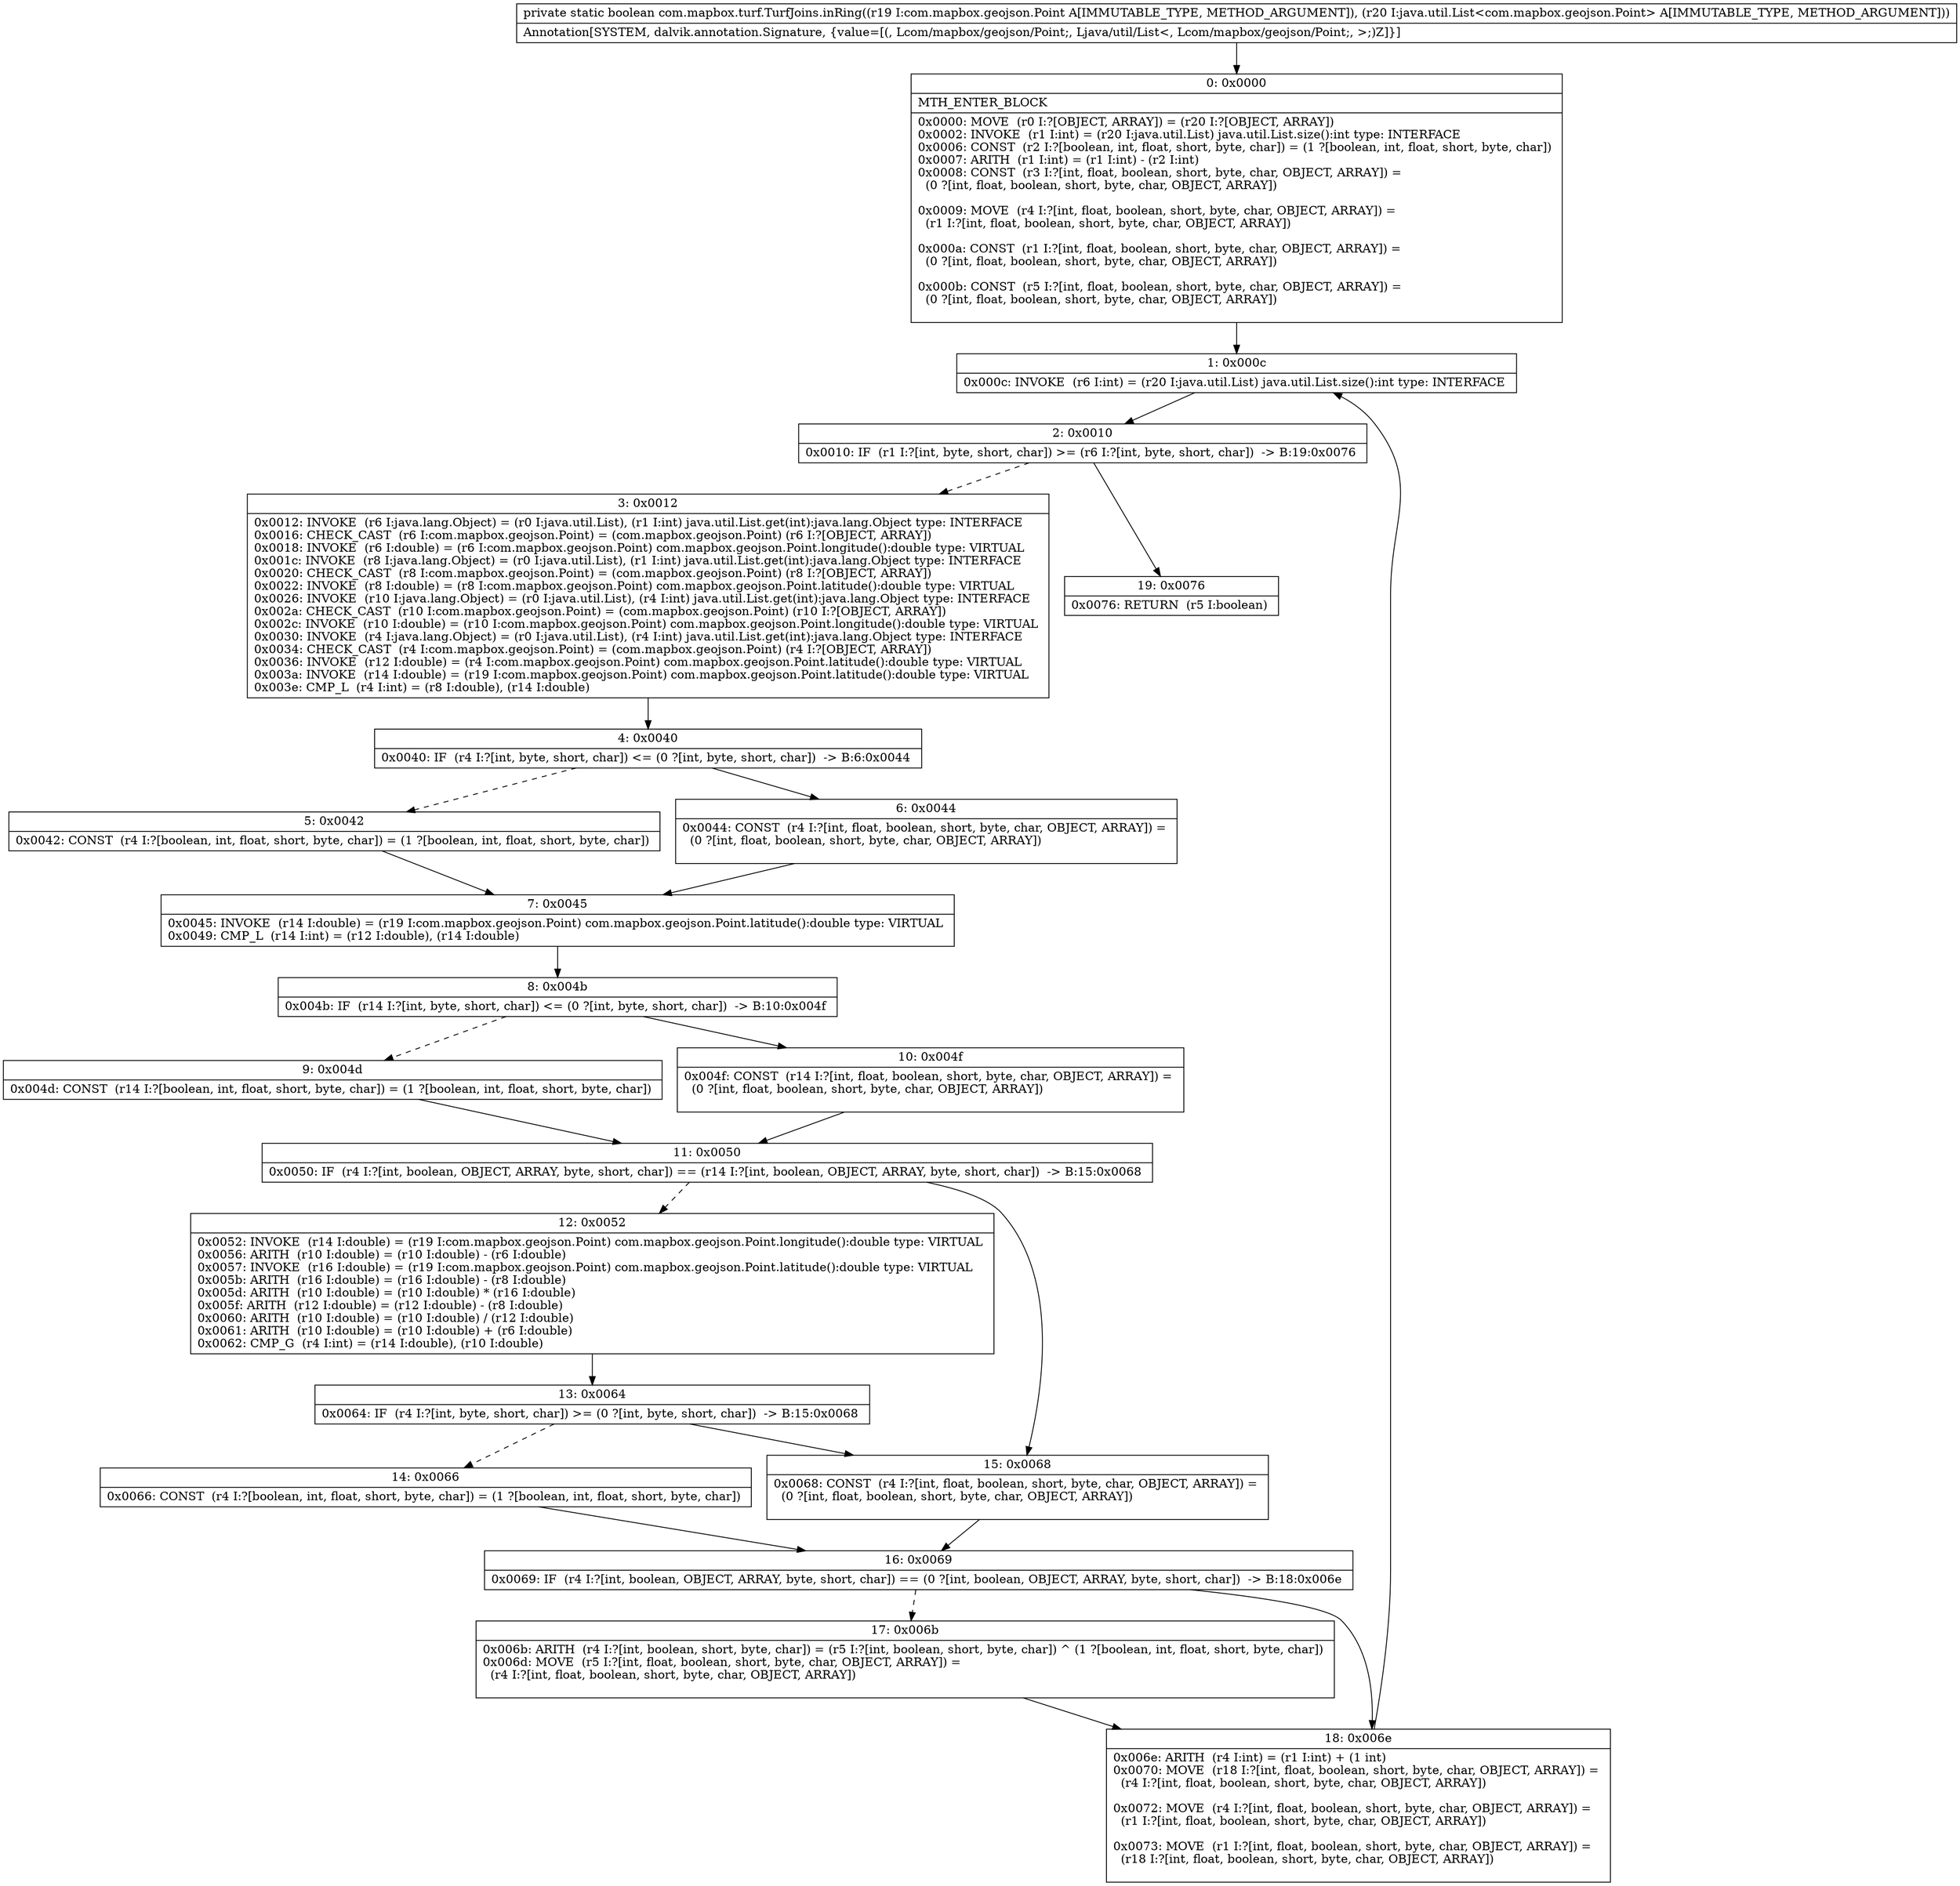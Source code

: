 digraph "CFG forcom.mapbox.turf.TurfJoins.inRing(Lcom\/mapbox\/geojson\/Point;Ljava\/util\/List;)Z" {
Node_0 [shape=record,label="{0\:\ 0x0000|MTH_ENTER_BLOCK\l|0x0000: MOVE  (r0 I:?[OBJECT, ARRAY]) = (r20 I:?[OBJECT, ARRAY]) \l0x0002: INVOKE  (r1 I:int) = (r20 I:java.util.List) java.util.List.size():int type: INTERFACE \l0x0006: CONST  (r2 I:?[boolean, int, float, short, byte, char]) = (1 ?[boolean, int, float, short, byte, char]) \l0x0007: ARITH  (r1 I:int) = (r1 I:int) \- (r2 I:int) \l0x0008: CONST  (r3 I:?[int, float, boolean, short, byte, char, OBJECT, ARRAY]) = \l  (0 ?[int, float, boolean, short, byte, char, OBJECT, ARRAY])\l \l0x0009: MOVE  (r4 I:?[int, float, boolean, short, byte, char, OBJECT, ARRAY]) = \l  (r1 I:?[int, float, boolean, short, byte, char, OBJECT, ARRAY])\l \l0x000a: CONST  (r1 I:?[int, float, boolean, short, byte, char, OBJECT, ARRAY]) = \l  (0 ?[int, float, boolean, short, byte, char, OBJECT, ARRAY])\l \l0x000b: CONST  (r5 I:?[int, float, boolean, short, byte, char, OBJECT, ARRAY]) = \l  (0 ?[int, float, boolean, short, byte, char, OBJECT, ARRAY])\l \l}"];
Node_1 [shape=record,label="{1\:\ 0x000c|0x000c: INVOKE  (r6 I:int) = (r20 I:java.util.List) java.util.List.size():int type: INTERFACE \l}"];
Node_2 [shape=record,label="{2\:\ 0x0010|0x0010: IF  (r1 I:?[int, byte, short, char]) \>= (r6 I:?[int, byte, short, char])  \-\> B:19:0x0076 \l}"];
Node_3 [shape=record,label="{3\:\ 0x0012|0x0012: INVOKE  (r6 I:java.lang.Object) = (r0 I:java.util.List), (r1 I:int) java.util.List.get(int):java.lang.Object type: INTERFACE \l0x0016: CHECK_CAST  (r6 I:com.mapbox.geojson.Point) = (com.mapbox.geojson.Point) (r6 I:?[OBJECT, ARRAY]) \l0x0018: INVOKE  (r6 I:double) = (r6 I:com.mapbox.geojson.Point) com.mapbox.geojson.Point.longitude():double type: VIRTUAL \l0x001c: INVOKE  (r8 I:java.lang.Object) = (r0 I:java.util.List), (r1 I:int) java.util.List.get(int):java.lang.Object type: INTERFACE \l0x0020: CHECK_CAST  (r8 I:com.mapbox.geojson.Point) = (com.mapbox.geojson.Point) (r8 I:?[OBJECT, ARRAY]) \l0x0022: INVOKE  (r8 I:double) = (r8 I:com.mapbox.geojson.Point) com.mapbox.geojson.Point.latitude():double type: VIRTUAL \l0x0026: INVOKE  (r10 I:java.lang.Object) = (r0 I:java.util.List), (r4 I:int) java.util.List.get(int):java.lang.Object type: INTERFACE \l0x002a: CHECK_CAST  (r10 I:com.mapbox.geojson.Point) = (com.mapbox.geojson.Point) (r10 I:?[OBJECT, ARRAY]) \l0x002c: INVOKE  (r10 I:double) = (r10 I:com.mapbox.geojson.Point) com.mapbox.geojson.Point.longitude():double type: VIRTUAL \l0x0030: INVOKE  (r4 I:java.lang.Object) = (r0 I:java.util.List), (r4 I:int) java.util.List.get(int):java.lang.Object type: INTERFACE \l0x0034: CHECK_CAST  (r4 I:com.mapbox.geojson.Point) = (com.mapbox.geojson.Point) (r4 I:?[OBJECT, ARRAY]) \l0x0036: INVOKE  (r12 I:double) = (r4 I:com.mapbox.geojson.Point) com.mapbox.geojson.Point.latitude():double type: VIRTUAL \l0x003a: INVOKE  (r14 I:double) = (r19 I:com.mapbox.geojson.Point) com.mapbox.geojson.Point.latitude():double type: VIRTUAL \l0x003e: CMP_L  (r4 I:int) = (r8 I:double), (r14 I:double) \l}"];
Node_4 [shape=record,label="{4\:\ 0x0040|0x0040: IF  (r4 I:?[int, byte, short, char]) \<= (0 ?[int, byte, short, char])  \-\> B:6:0x0044 \l}"];
Node_5 [shape=record,label="{5\:\ 0x0042|0x0042: CONST  (r4 I:?[boolean, int, float, short, byte, char]) = (1 ?[boolean, int, float, short, byte, char]) \l}"];
Node_6 [shape=record,label="{6\:\ 0x0044|0x0044: CONST  (r4 I:?[int, float, boolean, short, byte, char, OBJECT, ARRAY]) = \l  (0 ?[int, float, boolean, short, byte, char, OBJECT, ARRAY])\l \l}"];
Node_7 [shape=record,label="{7\:\ 0x0045|0x0045: INVOKE  (r14 I:double) = (r19 I:com.mapbox.geojson.Point) com.mapbox.geojson.Point.latitude():double type: VIRTUAL \l0x0049: CMP_L  (r14 I:int) = (r12 I:double), (r14 I:double) \l}"];
Node_8 [shape=record,label="{8\:\ 0x004b|0x004b: IF  (r14 I:?[int, byte, short, char]) \<= (0 ?[int, byte, short, char])  \-\> B:10:0x004f \l}"];
Node_9 [shape=record,label="{9\:\ 0x004d|0x004d: CONST  (r14 I:?[boolean, int, float, short, byte, char]) = (1 ?[boolean, int, float, short, byte, char]) \l}"];
Node_10 [shape=record,label="{10\:\ 0x004f|0x004f: CONST  (r14 I:?[int, float, boolean, short, byte, char, OBJECT, ARRAY]) = \l  (0 ?[int, float, boolean, short, byte, char, OBJECT, ARRAY])\l \l}"];
Node_11 [shape=record,label="{11\:\ 0x0050|0x0050: IF  (r4 I:?[int, boolean, OBJECT, ARRAY, byte, short, char]) == (r14 I:?[int, boolean, OBJECT, ARRAY, byte, short, char])  \-\> B:15:0x0068 \l}"];
Node_12 [shape=record,label="{12\:\ 0x0052|0x0052: INVOKE  (r14 I:double) = (r19 I:com.mapbox.geojson.Point) com.mapbox.geojson.Point.longitude():double type: VIRTUAL \l0x0056: ARITH  (r10 I:double) = (r10 I:double) \- (r6 I:double) \l0x0057: INVOKE  (r16 I:double) = (r19 I:com.mapbox.geojson.Point) com.mapbox.geojson.Point.latitude():double type: VIRTUAL \l0x005b: ARITH  (r16 I:double) = (r16 I:double) \- (r8 I:double) \l0x005d: ARITH  (r10 I:double) = (r10 I:double) * (r16 I:double) \l0x005f: ARITH  (r12 I:double) = (r12 I:double) \- (r8 I:double) \l0x0060: ARITH  (r10 I:double) = (r10 I:double) \/ (r12 I:double) \l0x0061: ARITH  (r10 I:double) = (r10 I:double) + (r6 I:double) \l0x0062: CMP_G  (r4 I:int) = (r14 I:double), (r10 I:double) \l}"];
Node_13 [shape=record,label="{13\:\ 0x0064|0x0064: IF  (r4 I:?[int, byte, short, char]) \>= (0 ?[int, byte, short, char])  \-\> B:15:0x0068 \l}"];
Node_14 [shape=record,label="{14\:\ 0x0066|0x0066: CONST  (r4 I:?[boolean, int, float, short, byte, char]) = (1 ?[boolean, int, float, short, byte, char]) \l}"];
Node_15 [shape=record,label="{15\:\ 0x0068|0x0068: CONST  (r4 I:?[int, float, boolean, short, byte, char, OBJECT, ARRAY]) = \l  (0 ?[int, float, boolean, short, byte, char, OBJECT, ARRAY])\l \l}"];
Node_16 [shape=record,label="{16\:\ 0x0069|0x0069: IF  (r4 I:?[int, boolean, OBJECT, ARRAY, byte, short, char]) == (0 ?[int, boolean, OBJECT, ARRAY, byte, short, char])  \-\> B:18:0x006e \l}"];
Node_17 [shape=record,label="{17\:\ 0x006b|0x006b: ARITH  (r4 I:?[int, boolean, short, byte, char]) = (r5 I:?[int, boolean, short, byte, char]) ^ (1 ?[boolean, int, float, short, byte, char]) \l0x006d: MOVE  (r5 I:?[int, float, boolean, short, byte, char, OBJECT, ARRAY]) = \l  (r4 I:?[int, float, boolean, short, byte, char, OBJECT, ARRAY])\l \l}"];
Node_18 [shape=record,label="{18\:\ 0x006e|0x006e: ARITH  (r4 I:int) = (r1 I:int) + (1 int) \l0x0070: MOVE  (r18 I:?[int, float, boolean, short, byte, char, OBJECT, ARRAY]) = \l  (r4 I:?[int, float, boolean, short, byte, char, OBJECT, ARRAY])\l \l0x0072: MOVE  (r4 I:?[int, float, boolean, short, byte, char, OBJECT, ARRAY]) = \l  (r1 I:?[int, float, boolean, short, byte, char, OBJECT, ARRAY])\l \l0x0073: MOVE  (r1 I:?[int, float, boolean, short, byte, char, OBJECT, ARRAY]) = \l  (r18 I:?[int, float, boolean, short, byte, char, OBJECT, ARRAY])\l \l}"];
Node_19 [shape=record,label="{19\:\ 0x0076|0x0076: RETURN  (r5 I:boolean) \l}"];
MethodNode[shape=record,label="{private static boolean com.mapbox.turf.TurfJoins.inRing((r19 I:com.mapbox.geojson.Point A[IMMUTABLE_TYPE, METHOD_ARGUMENT]), (r20 I:java.util.List\<com.mapbox.geojson.Point\> A[IMMUTABLE_TYPE, METHOD_ARGUMENT]))  | Annotation[SYSTEM, dalvik.annotation.Signature, \{value=[(, Lcom\/mapbox\/geojson\/Point;, Ljava\/util\/List\<, Lcom\/mapbox\/geojson\/Point;, \>;)Z]\}]\l}"];
MethodNode -> Node_0;
Node_0 -> Node_1;
Node_1 -> Node_2;
Node_2 -> Node_3[style=dashed];
Node_2 -> Node_19;
Node_3 -> Node_4;
Node_4 -> Node_5[style=dashed];
Node_4 -> Node_6;
Node_5 -> Node_7;
Node_6 -> Node_7;
Node_7 -> Node_8;
Node_8 -> Node_9[style=dashed];
Node_8 -> Node_10;
Node_9 -> Node_11;
Node_10 -> Node_11;
Node_11 -> Node_12[style=dashed];
Node_11 -> Node_15;
Node_12 -> Node_13;
Node_13 -> Node_14[style=dashed];
Node_13 -> Node_15;
Node_14 -> Node_16;
Node_15 -> Node_16;
Node_16 -> Node_17[style=dashed];
Node_16 -> Node_18;
Node_17 -> Node_18;
Node_18 -> Node_1;
}

